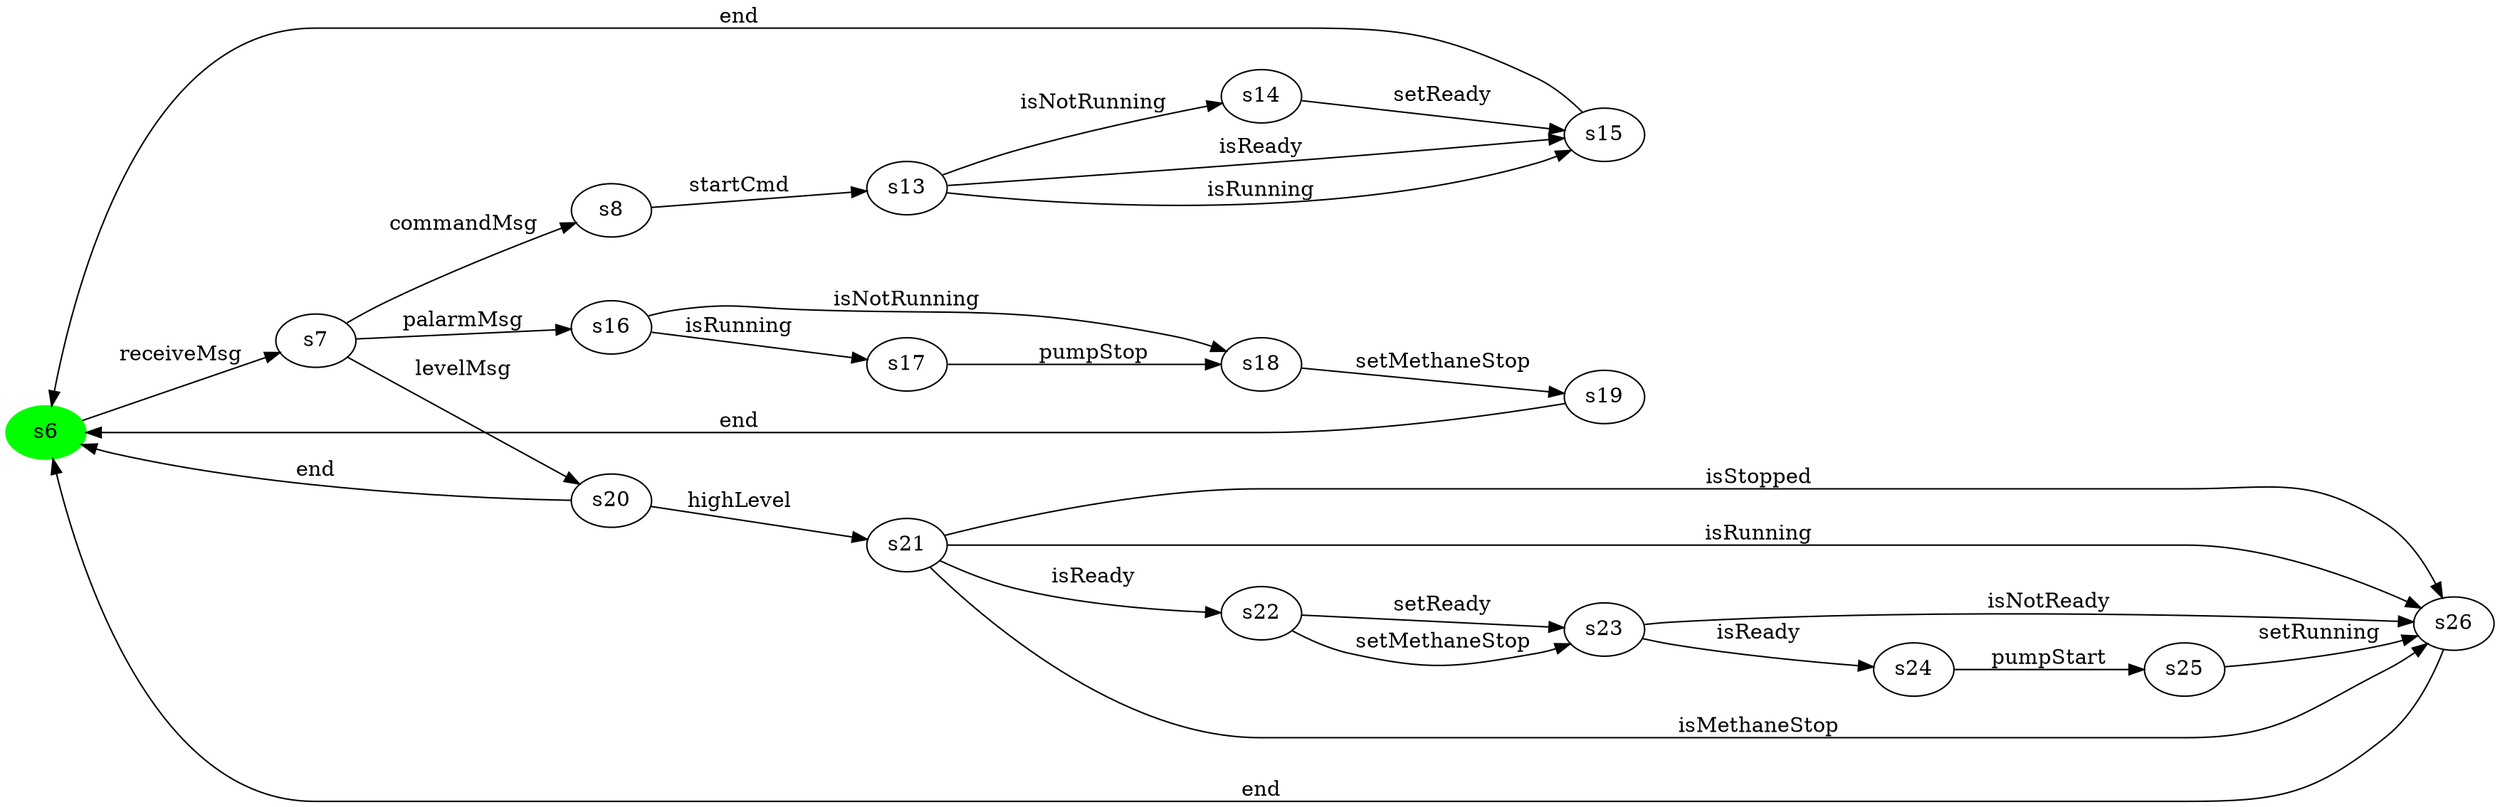 digraph G {
rankdir=LR;
state0[ label = "s6", style=filled, color=green ];
state0 -> state1 [ label=" receiveMsg " ];
state1 [ label = "s7" ];
state1 -> state2 [ label=" palarmMsg " ];
state1 -> state3 [ label=" levelMsg " ];
state1 -> state4 [ label=" commandMsg " ];
state4 [ label = "s8" ];
state4 -> state5 [ label=" startCmd " ];
state3 [ label = "s20" ];
state3 -> state6 [ label=" highLevel " ];
state3 -> state0 [ label=" end " ];
state7 [ label = "s22" ];
state7 -> state8 [ label=" setReady " ];
state7 -> state8 [ label=" setMethaneStop " ];
state6 [ label = "s21" ];
state6 -> state9 [ label=" isMethaneStop " ];
state6 -> state9 [ label=" isStopped " ];
state6 -> state9 [ label=" isRunning " ];
state6 -> state7 [ label=" isReady " ];
state5 [ label = "s13" ];
state5 -> state10 [ label=" isReady " ];
state5 -> state10 [ label=" isRunning " ];
state5 -> state11 [ label=" isNotRunning " ];
state12 [ label = "s24" ];
state12 -> state13 [ label=" pumpStart " ];
state8 [ label = "s23" ];
state8 -> state9 [ label=" isNotReady " ];
state8 -> state12 [ label=" isReady " ];
state10 [ label = "s15" ];
state10 -> state0 [ label=" end " ];
state9 [ label = "s26" ];
state9 -> state0 [ label=" end " ];
state11 [ label = "s14" ];
state11 -> state10 [ label=" setReady " ];
state13 [ label = "s25" ];
state13 -> state9 [ label=" setRunning " ];
state14 [ label = "s17" ];
state14 -> state15 [ label=" pumpStop " ];
state2 [ label = "s16" ];
state2 -> state15 [ label=" isNotRunning " ];
state2 -> state14 [ label=" isRunning " ];
state16 [ label = "s19" ];
state16 -> state0 [ label=" end " ];
state15 [ label = "s18" ];
state15 -> state16 [ label=" setMethaneStop " ];
}
